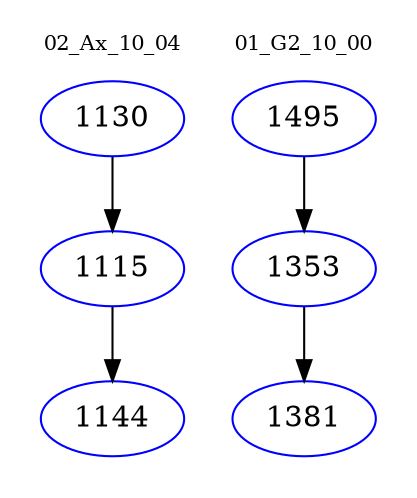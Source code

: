 digraph{
subgraph cluster_0 {
color = white
label = "02_Ax_10_04";
fontsize=10;
T0_1130 [label="1130", color="blue"]
T0_1130 -> T0_1115 [color="black"]
T0_1115 [label="1115", color="blue"]
T0_1115 -> T0_1144 [color="black"]
T0_1144 [label="1144", color="blue"]
}
subgraph cluster_1 {
color = white
label = "01_G2_10_00";
fontsize=10;
T1_1495 [label="1495", color="blue"]
T1_1495 -> T1_1353 [color="black"]
T1_1353 [label="1353", color="blue"]
T1_1353 -> T1_1381 [color="black"]
T1_1381 [label="1381", color="blue"]
}
}
